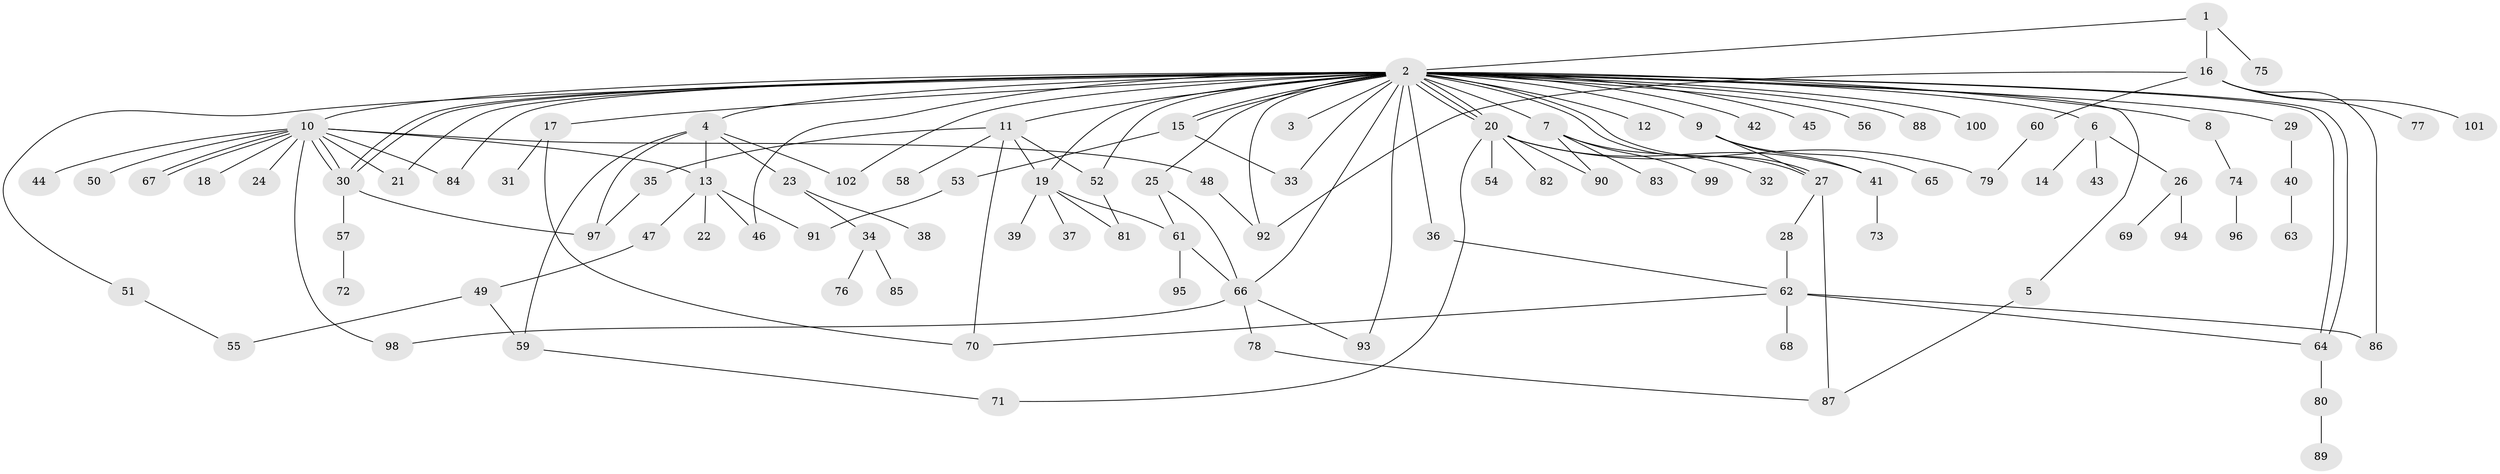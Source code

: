 // Generated by graph-tools (version 1.1) at 2025/01/03/09/25 03:01:55]
// undirected, 102 vertices, 143 edges
graph export_dot {
graph [start="1"]
  node [color=gray90,style=filled];
  1;
  2;
  3;
  4;
  5;
  6;
  7;
  8;
  9;
  10;
  11;
  12;
  13;
  14;
  15;
  16;
  17;
  18;
  19;
  20;
  21;
  22;
  23;
  24;
  25;
  26;
  27;
  28;
  29;
  30;
  31;
  32;
  33;
  34;
  35;
  36;
  37;
  38;
  39;
  40;
  41;
  42;
  43;
  44;
  45;
  46;
  47;
  48;
  49;
  50;
  51;
  52;
  53;
  54;
  55;
  56;
  57;
  58;
  59;
  60;
  61;
  62;
  63;
  64;
  65;
  66;
  67;
  68;
  69;
  70;
  71;
  72;
  73;
  74;
  75;
  76;
  77;
  78;
  79;
  80;
  81;
  82;
  83;
  84;
  85;
  86;
  87;
  88;
  89;
  90;
  91;
  92;
  93;
  94;
  95;
  96;
  97;
  98;
  99;
  100;
  101;
  102;
  1 -- 2;
  1 -- 16;
  1 -- 75;
  2 -- 3;
  2 -- 4;
  2 -- 5;
  2 -- 6;
  2 -- 7;
  2 -- 8;
  2 -- 9;
  2 -- 10;
  2 -- 11;
  2 -- 12;
  2 -- 15;
  2 -- 15;
  2 -- 17;
  2 -- 19;
  2 -- 20;
  2 -- 20;
  2 -- 20;
  2 -- 21;
  2 -- 25;
  2 -- 27;
  2 -- 27;
  2 -- 29;
  2 -- 30;
  2 -- 30;
  2 -- 33;
  2 -- 36;
  2 -- 42;
  2 -- 45;
  2 -- 46;
  2 -- 51;
  2 -- 52;
  2 -- 56;
  2 -- 64;
  2 -- 64;
  2 -- 66;
  2 -- 84;
  2 -- 88;
  2 -- 92;
  2 -- 93;
  2 -- 100;
  2 -- 102;
  4 -- 13;
  4 -- 23;
  4 -- 59;
  4 -- 97;
  4 -- 102;
  5 -- 87;
  6 -- 14;
  6 -- 26;
  6 -- 43;
  7 -- 32;
  7 -- 83;
  7 -- 90;
  7 -- 99;
  8 -- 74;
  9 -- 27;
  9 -- 41;
  9 -- 65;
  10 -- 13;
  10 -- 18;
  10 -- 21;
  10 -- 24;
  10 -- 30;
  10 -- 30;
  10 -- 44;
  10 -- 48;
  10 -- 50;
  10 -- 67;
  10 -- 67;
  10 -- 84;
  10 -- 98;
  11 -- 19;
  11 -- 35;
  11 -- 52;
  11 -- 58;
  11 -- 70;
  13 -- 22;
  13 -- 46;
  13 -- 47;
  13 -- 91;
  15 -- 33;
  15 -- 53;
  16 -- 60;
  16 -- 77;
  16 -- 86;
  16 -- 92;
  16 -- 101;
  17 -- 31;
  17 -- 70;
  19 -- 37;
  19 -- 39;
  19 -- 61;
  19 -- 81;
  20 -- 41;
  20 -- 54;
  20 -- 71;
  20 -- 79;
  20 -- 82;
  20 -- 90;
  23 -- 34;
  23 -- 38;
  25 -- 61;
  25 -- 66;
  26 -- 69;
  26 -- 94;
  27 -- 28;
  27 -- 87;
  28 -- 62;
  29 -- 40;
  30 -- 57;
  30 -- 97;
  34 -- 76;
  34 -- 85;
  35 -- 97;
  36 -- 62;
  40 -- 63;
  41 -- 73;
  47 -- 49;
  48 -- 92;
  49 -- 55;
  49 -- 59;
  51 -- 55;
  52 -- 81;
  53 -- 91;
  57 -- 72;
  59 -- 71;
  60 -- 79;
  61 -- 66;
  61 -- 95;
  62 -- 64;
  62 -- 68;
  62 -- 70;
  62 -- 86;
  64 -- 80;
  66 -- 78;
  66 -- 93;
  66 -- 98;
  74 -- 96;
  78 -- 87;
  80 -- 89;
}
